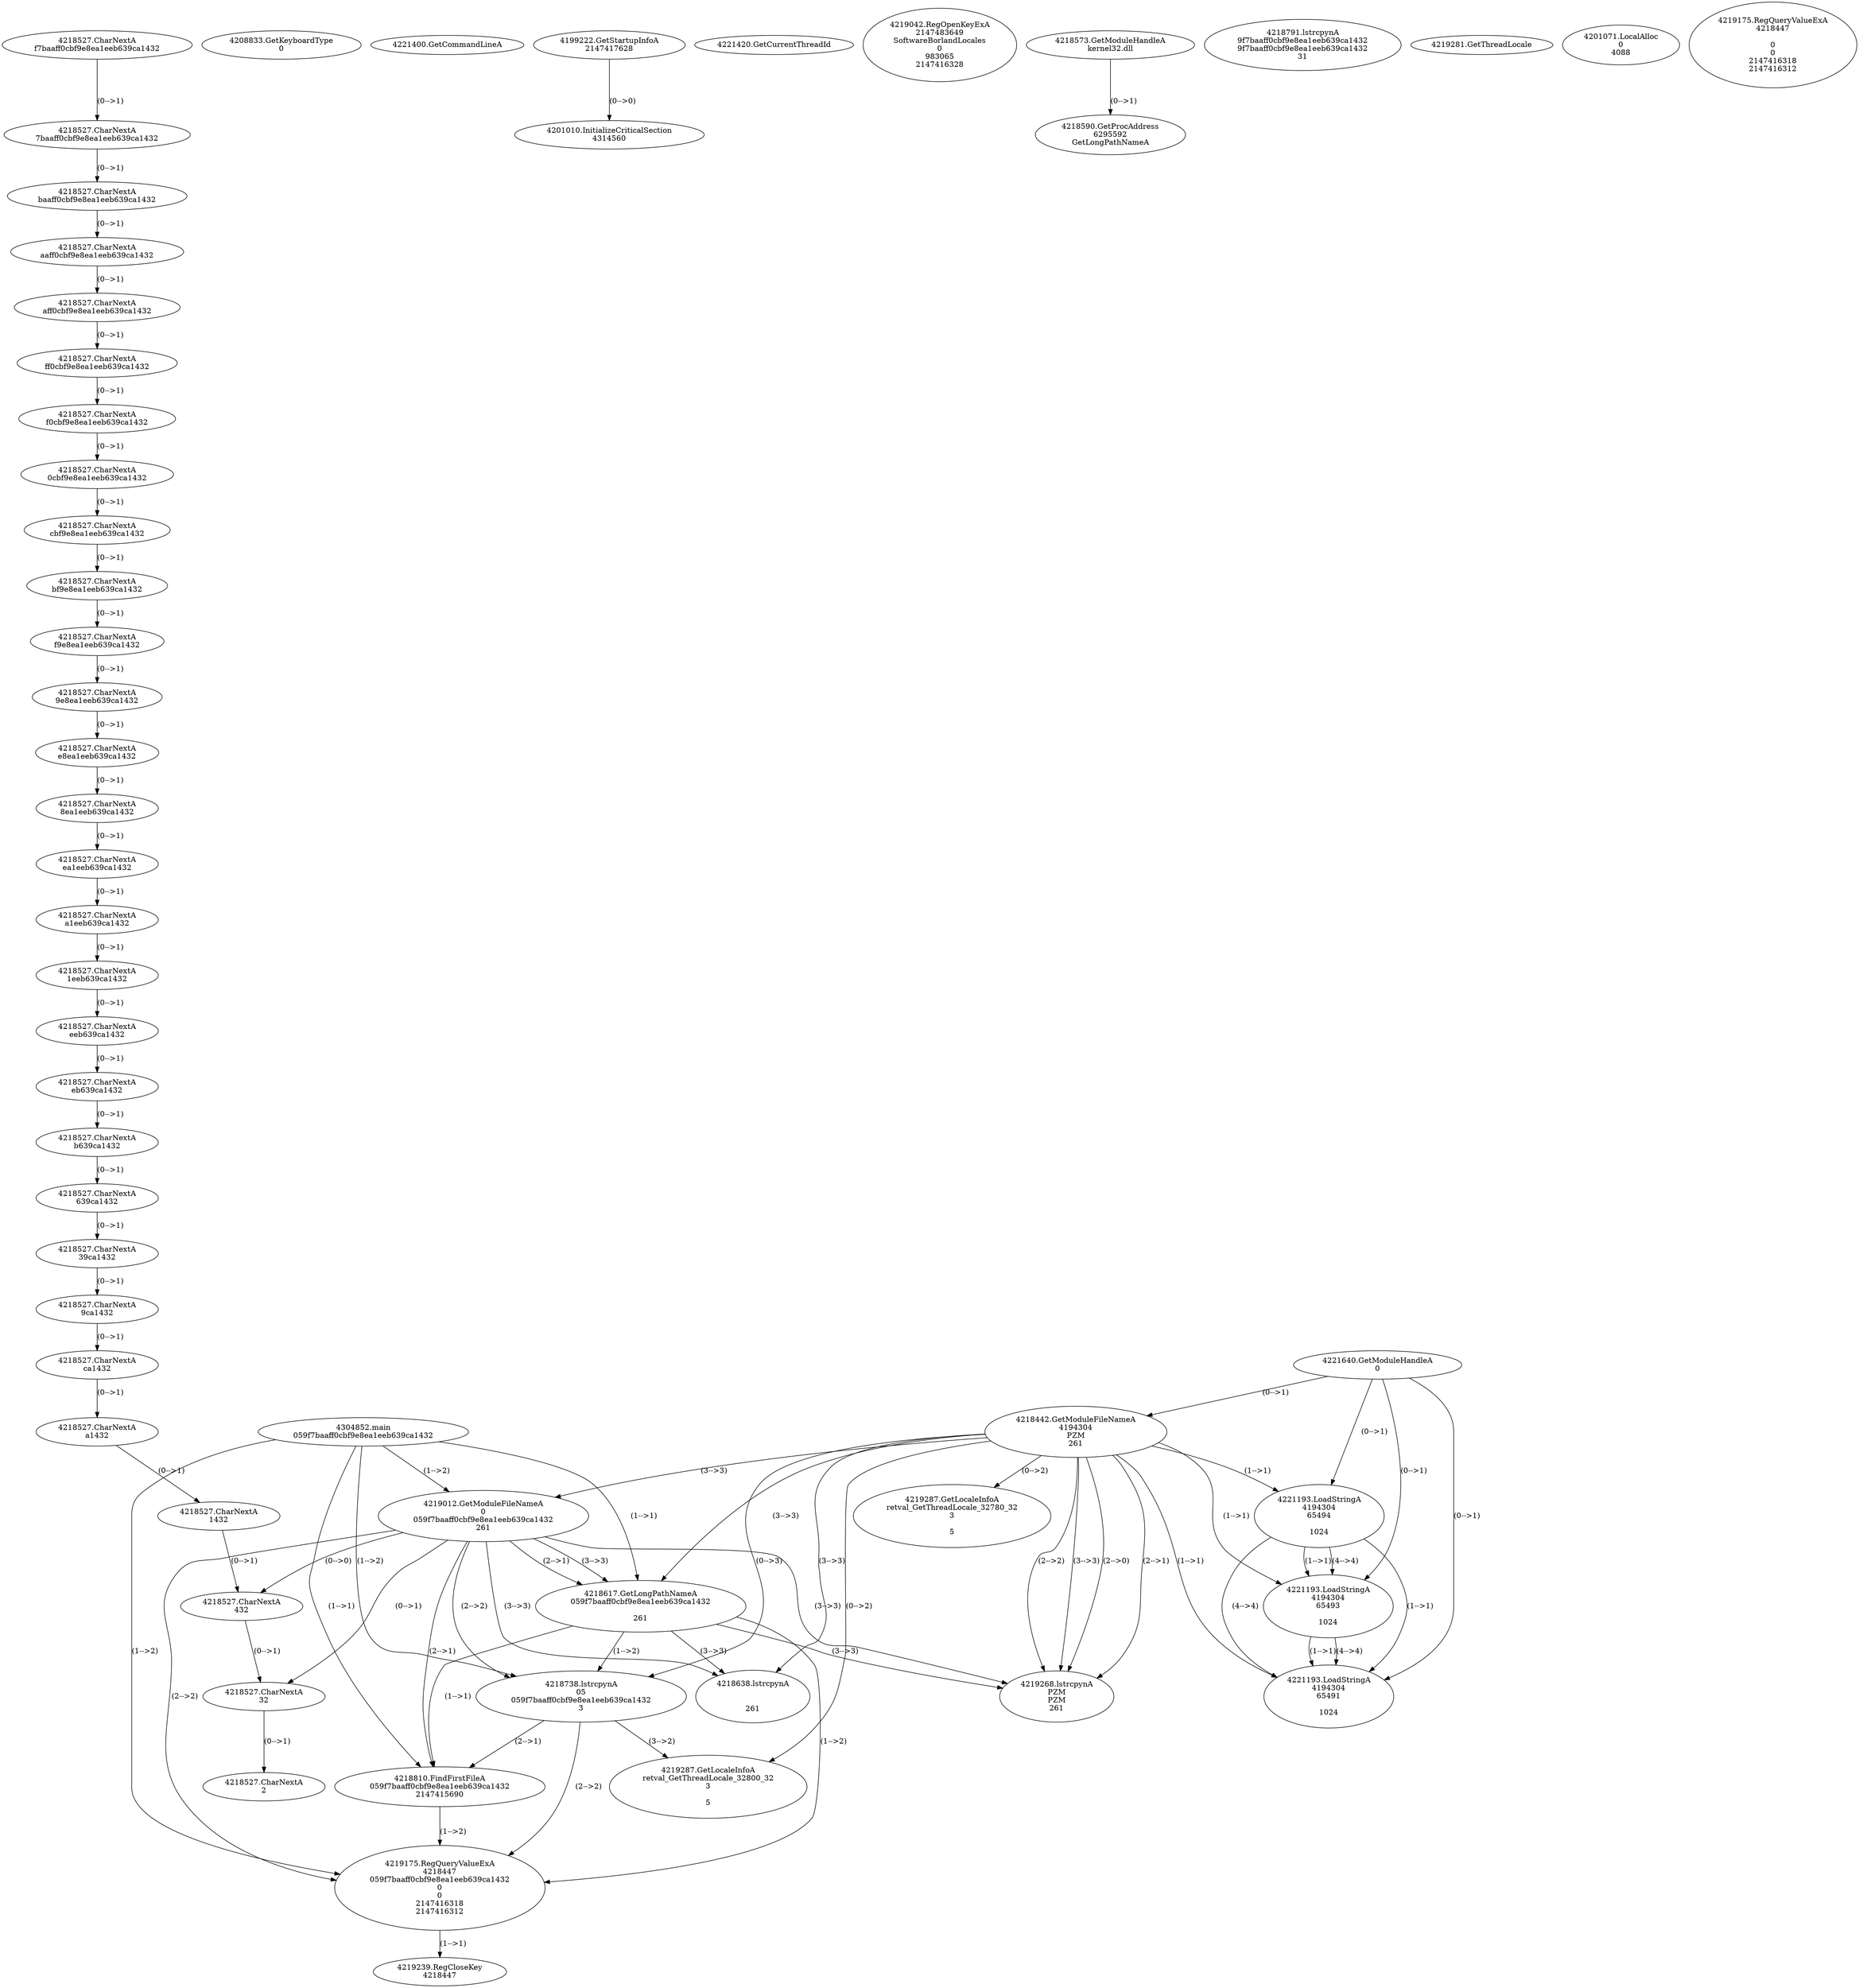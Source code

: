 // Global SCDG with merge call
digraph {
	0 [label="4304852.main
059f7baaff0cbf9e8ea1eeb639ca1432"]
	1 [label="4221640.GetModuleHandleA
0"]
	2 [label="4208833.GetKeyboardType
0"]
	3 [label="4221400.GetCommandLineA
"]
	4 [label="4199222.GetStartupInfoA
2147417628"]
	5 [label="4221420.GetCurrentThreadId
"]
	6 [label="4218442.GetModuleFileNameA
4194304
PZM
261"]
	1 -> 6 [label="(0-->1)"]
	7 [label="4219012.GetModuleFileNameA
0
059f7baaff0cbf9e8ea1eeb639ca1432
261"]
	0 -> 7 [label="(1-->2)"]
	6 -> 7 [label="(3-->3)"]
	8 [label="4219042.RegOpenKeyExA
2147483649
Software\Borland\Locales
0
983065
2147416328"]
	9 [label="4218573.GetModuleHandleA
kernel32.dll"]
	10 [label="4218590.GetProcAddress
6295592
GetLongPathNameA"]
	9 -> 10 [label="(0-->1)"]
	11 [label="4218617.GetLongPathNameA
059f7baaff0cbf9e8ea1eeb639ca1432

261"]
	0 -> 11 [label="(1-->1)"]
	7 -> 11 [label="(2-->1)"]
	6 -> 11 [label="(3-->3)"]
	7 -> 11 [label="(3-->3)"]
	12 [label="4218738.lstrcpynA
05
059f7baaff0cbf9e8ea1eeb639ca1432
3"]
	0 -> 12 [label="(1-->2)"]
	7 -> 12 [label="(2-->2)"]
	11 -> 12 [label="(1-->2)"]
	6 -> 12 [label="(0-->3)"]
	13 [label="4218527.CharNextA
f7baaff0cbf9e8ea1eeb639ca1432"]
	14 [label="4218527.CharNextA
7baaff0cbf9e8ea1eeb639ca1432"]
	13 -> 14 [label="(0-->1)"]
	15 [label="4218527.CharNextA
baaff0cbf9e8ea1eeb639ca1432"]
	14 -> 15 [label="(0-->1)"]
	16 [label="4218527.CharNextA
aaff0cbf9e8ea1eeb639ca1432"]
	15 -> 16 [label="(0-->1)"]
	17 [label="4218527.CharNextA
aff0cbf9e8ea1eeb639ca1432"]
	16 -> 17 [label="(0-->1)"]
	18 [label="4218527.CharNextA
ff0cbf9e8ea1eeb639ca1432"]
	17 -> 18 [label="(0-->1)"]
	19 [label="4218527.CharNextA
f0cbf9e8ea1eeb639ca1432"]
	18 -> 19 [label="(0-->1)"]
	20 [label="4218527.CharNextA
0cbf9e8ea1eeb639ca1432"]
	19 -> 20 [label="(0-->1)"]
	21 [label="4218527.CharNextA
cbf9e8ea1eeb639ca1432"]
	20 -> 21 [label="(0-->1)"]
	22 [label="4218527.CharNextA
bf9e8ea1eeb639ca1432"]
	21 -> 22 [label="(0-->1)"]
	23 [label="4218527.CharNextA
f9e8ea1eeb639ca1432"]
	22 -> 23 [label="(0-->1)"]
	24 [label="4218527.CharNextA
9e8ea1eeb639ca1432"]
	23 -> 24 [label="(0-->1)"]
	25 [label="4218527.CharNextA
e8ea1eeb639ca1432"]
	24 -> 25 [label="(0-->1)"]
	26 [label="4218527.CharNextA
8ea1eeb639ca1432"]
	25 -> 26 [label="(0-->1)"]
	27 [label="4218527.CharNextA
ea1eeb639ca1432"]
	26 -> 27 [label="(0-->1)"]
	28 [label="4218527.CharNextA
a1eeb639ca1432"]
	27 -> 28 [label="(0-->1)"]
	29 [label="4218527.CharNextA
1eeb639ca1432"]
	28 -> 29 [label="(0-->1)"]
	30 [label="4218527.CharNextA
eeb639ca1432"]
	29 -> 30 [label="(0-->1)"]
	31 [label="4218527.CharNextA
eb639ca1432"]
	30 -> 31 [label="(0-->1)"]
	32 [label="4218527.CharNextA
b639ca1432"]
	31 -> 32 [label="(0-->1)"]
	33 [label="4218527.CharNextA
639ca1432"]
	32 -> 33 [label="(0-->1)"]
	34 [label="4218527.CharNextA
39ca1432"]
	33 -> 34 [label="(0-->1)"]
	35 [label="4218527.CharNextA
9ca1432"]
	34 -> 35 [label="(0-->1)"]
	36 [label="4218527.CharNextA
ca1432"]
	35 -> 36 [label="(0-->1)"]
	37 [label="4218527.CharNextA
a1432"]
	36 -> 37 [label="(0-->1)"]
	38 [label="4218527.CharNextA
1432"]
	37 -> 38 [label="(0-->1)"]
	39 [label="4218527.CharNextA
432"]
	38 -> 39 [label="(0-->1)"]
	7 -> 39 [label="(0-->0)"]
	40 [label="4218527.CharNextA
32"]
	7 -> 40 [label="(0-->1)"]
	39 -> 40 [label="(0-->1)"]
	41 [label="4218527.CharNextA
2"]
	40 -> 41 [label="(0-->1)"]
	42 [label="4218791.lstrcpynA
9f7baaff0cbf9e8ea1eeb639ca1432
9f7baaff0cbf9e8ea1eeb639ca1432
31"]
	43 [label="4218810.FindFirstFileA
059f7baaff0cbf9e8ea1eeb639ca1432
2147415690"]
	0 -> 43 [label="(1-->1)"]
	7 -> 43 [label="(2-->1)"]
	11 -> 43 [label="(1-->1)"]
	12 -> 43 [label="(2-->1)"]
	44 [label="4219175.RegQueryValueExA
4218447
059f7baaff0cbf9e8ea1eeb639ca1432
0
0
2147416318
2147416312"]
	0 -> 44 [label="(1-->2)"]
	7 -> 44 [label="(2-->2)"]
	11 -> 44 [label="(1-->2)"]
	12 -> 44 [label="(2-->2)"]
	43 -> 44 [label="(1-->2)"]
	45 [label="4219239.RegCloseKey
4218447"]
	44 -> 45 [label="(1-->1)"]
	46 [label="4219268.lstrcpynA
PZM
PZM
261"]
	6 -> 46 [label="(2-->1)"]
	6 -> 46 [label="(2-->2)"]
	6 -> 46 [label="(3-->3)"]
	7 -> 46 [label="(3-->3)"]
	11 -> 46 [label="(3-->3)"]
	6 -> 46 [label="(2-->0)"]
	47 [label="4219281.GetThreadLocale
"]
	48 [label="4219287.GetLocaleInfoA
retval_GetThreadLocale_32800_32
3

5"]
	6 -> 48 [label="(0-->2)"]
	12 -> 48 [label="(3-->2)"]
	49 [label="4221193.LoadStringA
4194304
65494

1024"]
	1 -> 49 [label="(0-->1)"]
	6 -> 49 [label="(1-->1)"]
	50 [label="4221193.LoadStringA
4194304
65493

1024"]
	1 -> 50 [label="(0-->1)"]
	6 -> 50 [label="(1-->1)"]
	49 -> 50 [label="(1-->1)"]
	49 -> 50 [label="(4-->4)"]
	51 [label="4221193.LoadStringA
4194304
65491

1024"]
	1 -> 51 [label="(0-->1)"]
	6 -> 51 [label="(1-->1)"]
	49 -> 51 [label="(1-->1)"]
	50 -> 51 [label="(1-->1)"]
	49 -> 51 [label="(4-->4)"]
	50 -> 51 [label="(4-->4)"]
	52 [label="4201010.InitializeCriticalSection
4314560"]
	4 -> 52 [label="(0-->0)"]
	53 [label="4201071.LocalAlloc
0
4088"]
	54 [label="4218638.lstrcpynA


261"]
	6 -> 54 [label="(3-->3)"]
	7 -> 54 [label="(3-->3)"]
	11 -> 54 [label="(3-->3)"]
	55 [label="4219175.RegQueryValueExA
4218447

0
0
2147416318
2147416312"]
	56 [label="4219287.GetLocaleInfoA
retval_GetThreadLocale_32780_32
3

5"]
	6 -> 56 [label="(0-->2)"]
}
